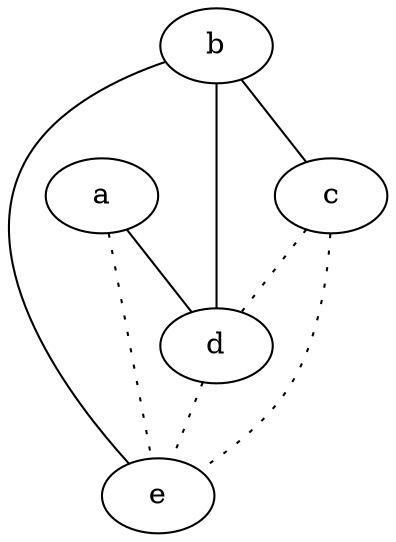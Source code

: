 graph {
a -- d;
a -- e [style=dotted];
b -- c;
b -- d;
b -- e;
c -- d [style=dotted];
c -- e [style=dotted];
d -- e [style=dotted];
}
